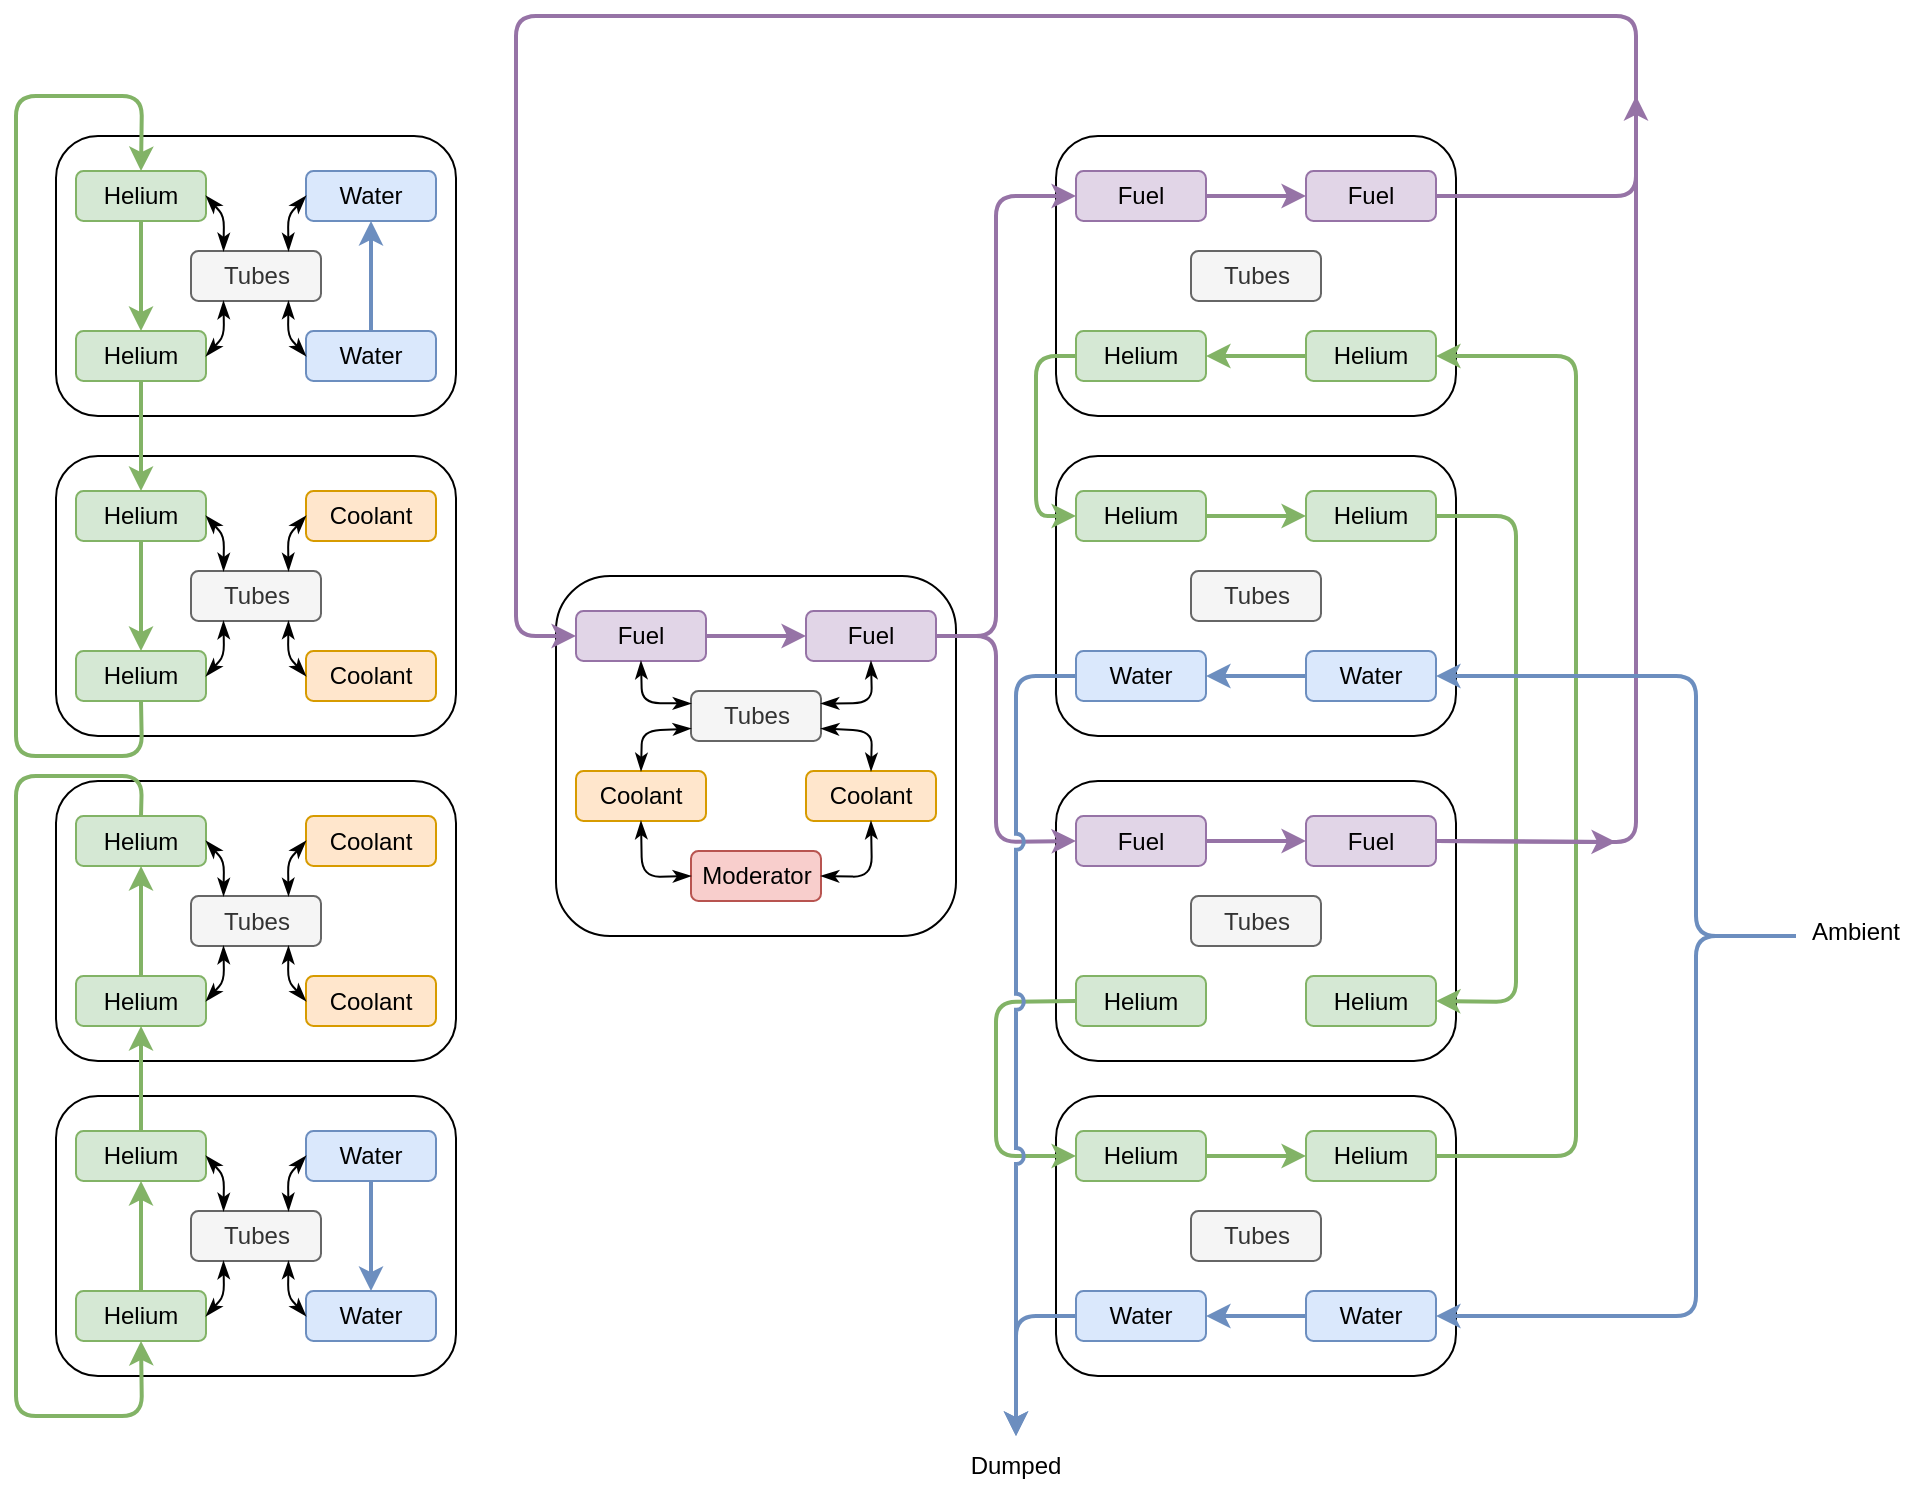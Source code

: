 <mxfile version="22.1.18" type="github">
  <diagram name="Page-1" id="iysN_2LWHAl4f9Z4SGd8">
    <mxGraphModel dx="1382" dy="778" grid="1" gridSize="10" guides="1" tooltips="1" connect="1" arrows="1" fold="1" page="1" pageScale="1" pageWidth="1600" pageHeight="900" math="1" shadow="0">
      <root>
        <mxCell id="0" />
        <mxCell id="1" parent="0" />
        <mxCell id="shUx7FzOw33gI_u7dY2l-1" value="" style="rounded=1;whiteSpace=wrap;html=1;fontSize=16;" parent="1" vertex="1">
          <mxGeometry x="700" y="360" width="200" height="180" as="geometry" />
        </mxCell>
        <mxCell id="TJBPnK9k0TUtc4zv2ndw-11" value="Moderator" style="rounded=1;whiteSpace=wrap;html=1;fillColor=#f8cecc;strokeColor=#b85450;" parent="1" vertex="1">
          <mxGeometry x="767.5" y="497.5" width="65" height="25" as="geometry" />
        </mxCell>
        <mxCell id="TJBPnK9k0TUtc4zv2ndw-12" value="Coolant" style="rounded=1;whiteSpace=wrap;html=1;fillColor=#ffe6cc;strokeColor=#d79b00;" parent="1" vertex="1">
          <mxGeometry x="710" y="457.5" width="65" height="25" as="geometry" />
        </mxCell>
        <mxCell id="TJBPnK9k0TUtc4zv2ndw-13" value="Coolant" style="rounded=1;whiteSpace=wrap;html=1;fillColor=#ffe6cc;strokeColor=#d79b00;" parent="1" vertex="1">
          <mxGeometry x="825" y="457.5" width="65" height="25" as="geometry" />
        </mxCell>
        <mxCell id="TJBPnK9k0TUtc4zv2ndw-14" value="Tubes" style="rounded=1;whiteSpace=wrap;html=1;fillColor=#f5f5f5;strokeColor=#666666;fontColor=#333333;" parent="1" vertex="1">
          <mxGeometry x="767.5" y="417.5" width="65" height="25" as="geometry" />
        </mxCell>
        <mxCell id="TJBPnK9k0TUtc4zv2ndw-15" value="Fuel" style="rounded=1;whiteSpace=wrap;html=1;fillColor=#e1d5e7;strokeColor=#9673a6;" parent="1" vertex="1">
          <mxGeometry x="710" y="377.5" width="65" height="25" as="geometry" />
        </mxCell>
        <mxCell id="TJBPnK9k0TUtc4zv2ndw-16" value="Fuel" style="rounded=1;whiteSpace=wrap;html=1;fillColor=#e1d5e7;strokeColor=#9673a6;" parent="1" vertex="1">
          <mxGeometry x="825" y="377.5" width="65" height="25" as="geometry" />
        </mxCell>
        <mxCell id="TJBPnK9k0TUtc4zv2ndw-20" value="" style="endArrow=classicThin;startArrow=classicThin;html=1;rounded=1;exitX=0.5;exitY=0;exitDx=0;exitDy=0;entryX=0;entryY=0.75;entryDx=0;entryDy=0;startFill=1;endFill=1;curved=0;" parent="1" source="TJBPnK9k0TUtc4zv2ndw-12" target="TJBPnK9k0TUtc4zv2ndw-14" edge="1">
          <mxGeometry width="50" height="50" relative="1" as="geometry">
            <mxPoint x="820" y="547.5" as="sourcePoint" />
            <mxPoint x="870" y="497.5" as="targetPoint" />
            <Array as="points">
              <mxPoint x="743" y="437.5" />
            </Array>
          </mxGeometry>
        </mxCell>
        <mxCell id="TJBPnK9k0TUtc4zv2ndw-21" value="" style="endArrow=classicThin;startArrow=classicThin;html=1;rounded=1;entryX=0.5;entryY=0;entryDx=0;entryDy=0;exitX=1;exitY=0.75;exitDx=0;exitDy=0;startFill=1;endFill=1;curved=0;" parent="1" source="TJBPnK9k0TUtc4zv2ndw-14" target="TJBPnK9k0TUtc4zv2ndw-13" edge="1">
          <mxGeometry width="50" height="50" relative="1" as="geometry">
            <mxPoint x="820" y="547.5" as="sourcePoint" />
            <mxPoint x="870" y="497.5" as="targetPoint" />
            <Array as="points">
              <mxPoint x="858" y="437.5" />
            </Array>
          </mxGeometry>
        </mxCell>
        <mxCell id="TJBPnK9k0TUtc4zv2ndw-22" value="" style="endArrow=classicThin;startArrow=classicThin;html=1;rounded=1;exitX=0.5;exitY=1;exitDx=0;exitDy=0;entryX=0;entryY=0.25;entryDx=0;entryDy=0;curved=0;startFill=1;endFill=1;" parent="1" source="TJBPnK9k0TUtc4zv2ndw-15" target="TJBPnK9k0TUtc4zv2ndw-14" edge="1">
          <mxGeometry width="50" height="50" relative="1" as="geometry">
            <mxPoint x="820" y="547.5" as="sourcePoint" />
            <mxPoint x="870" y="497.5" as="targetPoint" />
            <Array as="points">
              <mxPoint x="743" y="423.5" />
            </Array>
          </mxGeometry>
        </mxCell>
        <mxCell id="TJBPnK9k0TUtc4zv2ndw-23" value="" style="endArrow=classicThin;startArrow=classicThin;html=1;rounded=1;entryX=0.5;entryY=1;entryDx=0;entryDy=0;exitX=1;exitY=0.25;exitDx=0;exitDy=0;curved=0;startFill=1;endFill=1;" parent="1" source="TJBPnK9k0TUtc4zv2ndw-14" target="TJBPnK9k0TUtc4zv2ndw-16" edge="1">
          <mxGeometry width="50" height="50" relative="1" as="geometry">
            <mxPoint x="820" y="547.5" as="sourcePoint" />
            <mxPoint x="870" y="497.5" as="targetPoint" />
            <Array as="points">
              <mxPoint x="858" y="423.5" />
            </Array>
          </mxGeometry>
        </mxCell>
        <mxCell id="TJBPnK9k0TUtc4zv2ndw-25" value="" style="endArrow=classic;html=1;rounded=0;exitX=1;exitY=0.5;exitDx=0;exitDy=0;entryX=0;entryY=0.5;entryDx=0;entryDy=0;fillColor=#e1d5e7;strokeColor=#9673a6;strokeWidth=2;" parent="1" source="TJBPnK9k0TUtc4zv2ndw-15" target="TJBPnK9k0TUtc4zv2ndw-16" edge="1">
          <mxGeometry width="50" height="50" relative="1" as="geometry">
            <mxPoint x="820" y="547.5" as="sourcePoint" />
            <mxPoint x="870" y="497.5" as="targetPoint" />
          </mxGeometry>
        </mxCell>
        <mxCell id="TJBPnK9k0TUtc4zv2ndw-27" value="" style="endArrow=classicThin;startArrow=classicThin;html=1;rounded=1;entryX=0.5;entryY=1;entryDx=0;entryDy=0;exitX=0;exitY=0.5;exitDx=0;exitDy=0;curved=0;startFill=1;endFill=1;" parent="1" source="TJBPnK9k0TUtc4zv2ndw-11" target="TJBPnK9k0TUtc4zv2ndw-12" edge="1">
          <mxGeometry width="50" height="50" relative="1" as="geometry">
            <mxPoint x="820" y="547.5" as="sourcePoint" />
            <mxPoint x="870" y="497.5" as="targetPoint" />
            <Array as="points">
              <mxPoint x="743" y="510.5" />
            </Array>
          </mxGeometry>
        </mxCell>
        <mxCell id="TJBPnK9k0TUtc4zv2ndw-28" value="" style="endArrow=classicThin;startArrow=classicThin;html=1;rounded=1;exitX=1;exitY=0.5;exitDx=0;exitDy=0;entryX=0.5;entryY=1;entryDx=0;entryDy=0;startFill=1;endFill=1;curved=0;" parent="1" source="TJBPnK9k0TUtc4zv2ndw-11" target="TJBPnK9k0TUtc4zv2ndw-13" edge="1">
          <mxGeometry width="50" height="50" relative="1" as="geometry">
            <mxPoint x="820" y="547.5" as="sourcePoint" />
            <mxPoint x="870" y="497.5" as="targetPoint" />
            <Array as="points">
              <mxPoint x="858" y="510.5" />
            </Array>
          </mxGeometry>
        </mxCell>
        <mxCell id="TJBPnK9k0TUtc4zv2ndw-93" value="" style="rounded=1;whiteSpace=wrap;html=1;fontSize=16;direction=west;" parent="1" vertex="1">
          <mxGeometry x="950" y="140" width="200" height="140" as="geometry" />
        </mxCell>
        <mxCell id="TJBPnK9k0TUtc4zv2ndw-94" value="Fuel" style="rounded=1;whiteSpace=wrap;html=1;fillColor=#e1d5e7;strokeColor=#9673a6;direction=east;" parent="1" vertex="1">
          <mxGeometry x="1075" y="157.5" width="65" height="25" as="geometry" />
        </mxCell>
        <mxCell id="TJBPnK9k0TUtc4zv2ndw-95" value="Helium" style="rounded=1;whiteSpace=wrap;html=1;fillColor=#d5e8d4;strokeColor=#82b366;direction=east;" parent="1" vertex="1">
          <mxGeometry x="1075" y="237.5" width="65" height="25" as="geometry" />
        </mxCell>
        <mxCell id="TJBPnK9k0TUtc4zv2ndw-96" value="Tubes" style="rounded=1;whiteSpace=wrap;html=1;fillColor=#f5f5f5;strokeColor=#666666;fontColor=#333333;direction=east;" parent="1" vertex="1">
          <mxGeometry x="1017.5" y="197.5" width="65" height="25" as="geometry" />
        </mxCell>
        <mxCell id="TJBPnK9k0TUtc4zv2ndw-97" value="Fuel" style="rounded=1;whiteSpace=wrap;html=1;fillColor=#e1d5e7;strokeColor=#9673a6;direction=east;" parent="1" vertex="1">
          <mxGeometry x="960" y="157.5" width="65" height="25" as="geometry" />
        </mxCell>
        <mxCell id="TJBPnK9k0TUtc4zv2ndw-98" value="Helium" style="rounded=1;whiteSpace=wrap;html=1;fillColor=#d5e8d4;strokeColor=#82b366;direction=east;" parent="1" vertex="1">
          <mxGeometry x="960" y="237.5" width="65" height="25" as="geometry" />
        </mxCell>
        <mxCell id="TJBPnK9k0TUtc4zv2ndw-116" value="" style="rounded=1;whiteSpace=wrap;html=1;fontSize=16;direction=west;" parent="1" vertex="1">
          <mxGeometry x="950" y="300" width="200" height="140" as="geometry" />
        </mxCell>
        <mxCell id="TJBPnK9k0TUtc4zv2ndw-117" value="Helium" style="rounded=1;whiteSpace=wrap;html=1;fillColor=#d5e8d4;strokeColor=#82b366;direction=east;" parent="1" vertex="1">
          <mxGeometry x="1075" y="317.5" width="65" height="25" as="geometry" />
        </mxCell>
        <mxCell id="TJBPnK9k0TUtc4zv2ndw-118" value="Water" style="rounded=1;whiteSpace=wrap;html=1;fillColor=#dae8fc;strokeColor=#6c8ebf;direction=east;" parent="1" vertex="1">
          <mxGeometry x="1075" y="397.5" width="65" height="25" as="geometry" />
        </mxCell>
        <mxCell id="TJBPnK9k0TUtc4zv2ndw-119" value="Tubes" style="rounded=1;whiteSpace=wrap;html=1;fillColor=#f5f5f5;strokeColor=#666666;fontColor=#333333;direction=east;" parent="1" vertex="1">
          <mxGeometry x="1017.5" y="357.5" width="65" height="25" as="geometry" />
        </mxCell>
        <mxCell id="TJBPnK9k0TUtc4zv2ndw-120" value="Helium" style="rounded=1;whiteSpace=wrap;html=1;fillColor=#d5e8d4;strokeColor=#82b366;direction=east;" parent="1" vertex="1">
          <mxGeometry x="960" y="317.5" width="65" height="25" as="geometry" />
        </mxCell>
        <mxCell id="TJBPnK9k0TUtc4zv2ndw-121" value="Water" style="rounded=1;whiteSpace=wrap;html=1;fillColor=#dae8fc;strokeColor=#6c8ebf;direction=east;" parent="1" vertex="1">
          <mxGeometry x="960" y="397.5" width="65" height="25" as="geometry" />
        </mxCell>
        <mxCell id="TJBPnK9k0TUtc4zv2ndw-128" value="" style="rounded=1;whiteSpace=wrap;html=1;fontSize=16;direction=west;" parent="1" vertex="1">
          <mxGeometry x="950" y="462.5" width="200" height="140" as="geometry" />
        </mxCell>
        <mxCell id="TJBPnK9k0TUtc4zv2ndw-129" value="Fuel" style="rounded=1;whiteSpace=wrap;html=1;fillColor=#e1d5e7;strokeColor=#9673a6;direction=east;" parent="1" vertex="1">
          <mxGeometry x="1075" y="480" width="65" height="25" as="geometry" />
        </mxCell>
        <mxCell id="TJBPnK9k0TUtc4zv2ndw-130" value="Helium" style="rounded=1;whiteSpace=wrap;html=1;fillColor=#d5e8d4;strokeColor=#82b366;direction=east;" parent="1" vertex="1">
          <mxGeometry x="1075" y="560" width="65" height="25" as="geometry" />
        </mxCell>
        <mxCell id="TJBPnK9k0TUtc4zv2ndw-131" value="Tubes" style="rounded=1;whiteSpace=wrap;html=1;fillColor=#f5f5f5;strokeColor=#666666;fontColor=#333333;direction=east;" parent="1" vertex="1">
          <mxGeometry x="1017.5" y="520" width="65" height="25" as="geometry" />
        </mxCell>
        <mxCell id="TJBPnK9k0TUtc4zv2ndw-132" value="Fuel" style="rounded=1;whiteSpace=wrap;html=1;fillColor=#e1d5e7;strokeColor=#9673a6;direction=east;" parent="1" vertex="1">
          <mxGeometry x="960" y="480" width="65" height="25" as="geometry" />
        </mxCell>
        <mxCell id="TJBPnK9k0TUtc4zv2ndw-133" value="Helium" style="rounded=1;whiteSpace=wrap;html=1;fillColor=#d5e8d4;strokeColor=#82b366;direction=east;" parent="1" vertex="1">
          <mxGeometry x="960" y="560" width="65" height="25" as="geometry" />
        </mxCell>
        <mxCell id="TJBPnK9k0TUtc4zv2ndw-140" value="" style="rounded=1;whiteSpace=wrap;html=1;fontSize=16;direction=west;" parent="1" vertex="1">
          <mxGeometry x="950" y="620" width="200" height="140" as="geometry" />
        </mxCell>
        <mxCell id="TJBPnK9k0TUtc4zv2ndw-141" value="Helium" style="rounded=1;whiteSpace=wrap;html=1;fillColor=#d5e8d4;strokeColor=#82b366;direction=east;" parent="1" vertex="1">
          <mxGeometry x="1075" y="637.5" width="65" height="25" as="geometry" />
        </mxCell>
        <mxCell id="TJBPnK9k0TUtc4zv2ndw-142" value="Water" style="rounded=1;whiteSpace=wrap;html=1;fillColor=#dae8fc;strokeColor=#6c8ebf;direction=east;" parent="1" vertex="1">
          <mxGeometry x="1075" y="717.5" width="65" height="25" as="geometry" />
        </mxCell>
        <mxCell id="TJBPnK9k0TUtc4zv2ndw-143" value="Tubes" style="rounded=1;whiteSpace=wrap;html=1;fillColor=#f5f5f5;strokeColor=#666666;fontColor=#333333;direction=east;" parent="1" vertex="1">
          <mxGeometry x="1017.5" y="677.5" width="65" height="25" as="geometry" />
        </mxCell>
        <mxCell id="TJBPnK9k0TUtc4zv2ndw-144" value="Helium" style="rounded=1;whiteSpace=wrap;html=1;fillColor=#d5e8d4;strokeColor=#82b366;direction=east;" parent="1" vertex="1">
          <mxGeometry x="960" y="637.5" width="65" height="25" as="geometry" />
        </mxCell>
        <mxCell id="TJBPnK9k0TUtc4zv2ndw-145" value="Water" style="rounded=1;whiteSpace=wrap;html=1;fillColor=#dae8fc;strokeColor=#6c8ebf;direction=east;" parent="1" vertex="1">
          <mxGeometry x="960" y="717.5" width="65" height="25" as="geometry" />
        </mxCell>
        <mxCell id="TJBPnK9k0TUtc4zv2ndw-160" value="" style="rounded=1;whiteSpace=wrap;html=1;fontSize=16;direction=west;" parent="1" vertex="1">
          <mxGeometry x="450" y="140" width="200" height="140" as="geometry" />
        </mxCell>
        <mxCell id="TJBPnK9k0TUtc4zv2ndw-161" value="Water" style="rounded=1;whiteSpace=wrap;html=1;fillColor=#dae8fc;strokeColor=#6c8ebf;direction=east;" parent="1" vertex="1">
          <mxGeometry x="575" y="157.5" width="65" height="25" as="geometry" />
        </mxCell>
        <mxCell id="TJBPnK9k0TUtc4zv2ndw-162" value="Water" style="rounded=1;whiteSpace=wrap;html=1;fillColor=#dae8fc;strokeColor=#6c8ebf;direction=east;" parent="1" vertex="1">
          <mxGeometry x="575" y="237.5" width="65" height="25" as="geometry" />
        </mxCell>
        <mxCell id="TJBPnK9k0TUtc4zv2ndw-163" value="Tubes" style="rounded=1;whiteSpace=wrap;html=1;fillColor=#f5f5f5;strokeColor=#666666;fontColor=#333333;direction=east;" parent="1" vertex="1">
          <mxGeometry x="517.5" y="197.5" width="65" height="25" as="geometry" />
        </mxCell>
        <mxCell id="TJBPnK9k0TUtc4zv2ndw-164" value="Helium" style="rounded=1;whiteSpace=wrap;html=1;fillColor=#d5e8d4;strokeColor=#82b366;direction=east;" parent="1" vertex="1">
          <mxGeometry x="460" y="157.5" width="65" height="25" as="geometry" />
        </mxCell>
        <mxCell id="TJBPnK9k0TUtc4zv2ndw-165" value="Helium" style="rounded=1;whiteSpace=wrap;html=1;fillColor=#d5e8d4;strokeColor=#82b366;direction=east;" parent="1" vertex="1">
          <mxGeometry x="460" y="237.5" width="65" height="25" as="geometry" />
        </mxCell>
        <mxCell id="TJBPnK9k0TUtc4zv2ndw-166" value="" style="endArrow=classicThin;startArrow=classicThin;html=1;rounded=1;entryX=0.25;entryY=1;entryDx=0;entryDy=0;exitX=1;exitY=0.5;exitDx=0;exitDy=0;startFill=1;endFill=1;curved=0;" parent="1" source="TJBPnK9k0TUtc4zv2ndw-165" target="TJBPnK9k0TUtc4zv2ndw-163" edge="1">
          <mxGeometry width="50" height="50" relative="1" as="geometry">
            <mxPoint x="450" y="430" as="sourcePoint" />
            <mxPoint x="500" y="380" as="targetPoint" />
            <Array as="points">
              <mxPoint x="534" y="240" />
            </Array>
          </mxGeometry>
        </mxCell>
        <mxCell id="TJBPnK9k0TUtc4zv2ndw-167" value="" style="endArrow=classicThin;startArrow=classicThin;html=1;rounded=1;entryX=0.75;entryY=1;entryDx=0;entryDy=0;exitX=0;exitY=0.5;exitDx=0;exitDy=0;curved=0;startFill=1;endFill=1;" parent="1" source="TJBPnK9k0TUtc4zv2ndw-162" target="TJBPnK9k0TUtc4zv2ndw-163" edge="1">
          <mxGeometry width="50" height="50" relative="1" as="geometry">
            <mxPoint x="400" y="380" as="sourcePoint" />
            <mxPoint x="450" y="330" as="targetPoint" />
            <Array as="points">
              <mxPoint x="566" y="240" />
            </Array>
          </mxGeometry>
        </mxCell>
        <mxCell id="TJBPnK9k0TUtc4zv2ndw-168" value="" style="endArrow=classicThin;startArrow=classicThin;html=1;rounded=1;entryX=1;entryY=0.5;entryDx=0;entryDy=0;exitX=0.25;exitY=0;exitDx=0;exitDy=0;curved=0;startFill=1;endFill=1;" parent="1" source="TJBPnK9k0TUtc4zv2ndw-163" target="TJBPnK9k0TUtc4zv2ndw-164" edge="1">
          <mxGeometry width="50" height="50" relative="1" as="geometry">
            <mxPoint x="400" y="380" as="sourcePoint" />
            <mxPoint x="450" y="330" as="targetPoint" />
            <Array as="points">
              <mxPoint x="534" y="180" />
            </Array>
          </mxGeometry>
        </mxCell>
        <mxCell id="TJBPnK9k0TUtc4zv2ndw-169" value="" style="endArrow=classicThin;startArrow=classicThin;html=1;rounded=1;entryX=0;entryY=0.5;entryDx=0;entryDy=0;exitX=0.75;exitY=0;exitDx=0;exitDy=0;curved=0;startFill=1;endFill=1;" parent="1" source="TJBPnK9k0TUtc4zv2ndw-163" target="TJBPnK9k0TUtc4zv2ndw-161" edge="1">
          <mxGeometry width="50" height="50" relative="1" as="geometry">
            <mxPoint x="400" y="380" as="sourcePoint" />
            <mxPoint x="450" y="330" as="targetPoint" />
            <Array as="points">
              <mxPoint x="566" y="180" />
            </Array>
          </mxGeometry>
        </mxCell>
        <mxCell id="TJBPnK9k0TUtc4zv2ndw-172" value="" style="rounded=1;whiteSpace=wrap;html=1;fontSize=16;direction=west;" parent="1" vertex="1">
          <mxGeometry x="450" y="300" width="200" height="140" as="geometry" />
        </mxCell>
        <mxCell id="TJBPnK9k0TUtc4zv2ndw-173" value="Coolant" style="rounded=1;whiteSpace=wrap;html=1;fillColor=#ffe6cc;strokeColor=#d79b00;direction=east;" parent="1" vertex="1">
          <mxGeometry x="575" y="317.5" width="65" height="25" as="geometry" />
        </mxCell>
        <mxCell id="TJBPnK9k0TUtc4zv2ndw-174" value="Coolant" style="rounded=1;whiteSpace=wrap;html=1;fillColor=#ffe6cc;strokeColor=#d79b00;direction=east;" parent="1" vertex="1">
          <mxGeometry x="575" y="397.5" width="65" height="25" as="geometry" />
        </mxCell>
        <mxCell id="TJBPnK9k0TUtc4zv2ndw-175" value="Tubes" style="rounded=1;whiteSpace=wrap;html=1;fillColor=#f5f5f5;strokeColor=#666666;fontColor=#333333;direction=east;" parent="1" vertex="1">
          <mxGeometry x="517.5" y="357.5" width="65" height="25" as="geometry" />
        </mxCell>
        <mxCell id="TJBPnK9k0TUtc4zv2ndw-176" value="Helium" style="rounded=1;whiteSpace=wrap;html=1;fillColor=#d5e8d4;strokeColor=#82b366;direction=east;" parent="1" vertex="1">
          <mxGeometry x="460" y="317.5" width="65" height="25" as="geometry" />
        </mxCell>
        <mxCell id="TJBPnK9k0TUtc4zv2ndw-177" value="Helium" style="rounded=1;whiteSpace=wrap;html=1;fillColor=#d5e8d4;strokeColor=#82b366;direction=east;" parent="1" vertex="1">
          <mxGeometry x="460" y="397.5" width="65" height="25" as="geometry" />
        </mxCell>
        <mxCell id="TJBPnK9k0TUtc4zv2ndw-178" value="" style="endArrow=classicThin;startArrow=classicThin;html=1;rounded=1;entryX=0.25;entryY=1;entryDx=0;entryDy=0;exitX=1;exitY=0.5;exitDx=0;exitDy=0;startFill=1;endFill=1;curved=0;" parent="1" source="TJBPnK9k0TUtc4zv2ndw-177" target="TJBPnK9k0TUtc4zv2ndw-175" edge="1">
          <mxGeometry width="50" height="50" relative="1" as="geometry">
            <mxPoint x="450" y="590" as="sourcePoint" />
            <mxPoint x="500" y="540" as="targetPoint" />
            <Array as="points">
              <mxPoint x="534" y="400" />
            </Array>
          </mxGeometry>
        </mxCell>
        <mxCell id="TJBPnK9k0TUtc4zv2ndw-179" value="" style="endArrow=classicThin;startArrow=classicThin;html=1;rounded=1;entryX=0.75;entryY=1;entryDx=0;entryDy=0;exitX=0;exitY=0.5;exitDx=0;exitDy=0;curved=0;startFill=1;endFill=1;" parent="1" source="TJBPnK9k0TUtc4zv2ndw-174" target="TJBPnK9k0TUtc4zv2ndw-175" edge="1">
          <mxGeometry width="50" height="50" relative="1" as="geometry">
            <mxPoint x="400" y="540" as="sourcePoint" />
            <mxPoint x="450" y="490" as="targetPoint" />
            <Array as="points">
              <mxPoint x="566" y="400" />
            </Array>
          </mxGeometry>
        </mxCell>
        <mxCell id="TJBPnK9k0TUtc4zv2ndw-180" value="" style="endArrow=classicThin;startArrow=classicThin;html=1;rounded=1;entryX=1;entryY=0.5;entryDx=0;entryDy=0;exitX=0.25;exitY=0;exitDx=0;exitDy=0;curved=0;startFill=1;endFill=1;" parent="1" source="TJBPnK9k0TUtc4zv2ndw-175" target="TJBPnK9k0TUtc4zv2ndw-176" edge="1">
          <mxGeometry width="50" height="50" relative="1" as="geometry">
            <mxPoint x="400" y="540" as="sourcePoint" />
            <mxPoint x="450" y="490" as="targetPoint" />
            <Array as="points">
              <mxPoint x="534" y="340" />
            </Array>
          </mxGeometry>
        </mxCell>
        <mxCell id="TJBPnK9k0TUtc4zv2ndw-181" value="" style="endArrow=classicThin;startArrow=classicThin;html=1;rounded=1;entryX=0;entryY=0.5;entryDx=0;entryDy=0;exitX=0.75;exitY=0;exitDx=0;exitDy=0;curved=0;startFill=1;endFill=1;" parent="1" source="TJBPnK9k0TUtc4zv2ndw-175" target="TJBPnK9k0TUtc4zv2ndw-173" edge="1">
          <mxGeometry width="50" height="50" relative="1" as="geometry">
            <mxPoint x="400" y="540" as="sourcePoint" />
            <mxPoint x="450" y="490" as="targetPoint" />
            <Array as="points">
              <mxPoint x="566" y="340" />
            </Array>
          </mxGeometry>
        </mxCell>
        <mxCell id="TJBPnK9k0TUtc4zv2ndw-208" value="" style="rounded=1;whiteSpace=wrap;html=1;fontSize=16;direction=west;" parent="1" vertex="1">
          <mxGeometry x="450" y="462.5" width="200" height="140" as="geometry" />
        </mxCell>
        <mxCell id="TJBPnK9k0TUtc4zv2ndw-209" value="Coolant" style="rounded=1;whiteSpace=wrap;html=1;fillColor=#ffe6cc;strokeColor=#d79b00;direction=east;" parent="1" vertex="1">
          <mxGeometry x="575" y="480" width="65" height="25" as="geometry" />
        </mxCell>
        <mxCell id="TJBPnK9k0TUtc4zv2ndw-210" value="Coolant" style="rounded=1;whiteSpace=wrap;html=1;fillColor=#ffe6cc;strokeColor=#d79b00;direction=east;" parent="1" vertex="1">
          <mxGeometry x="575" y="560" width="65" height="25" as="geometry" />
        </mxCell>
        <mxCell id="TJBPnK9k0TUtc4zv2ndw-211" value="Tubes" style="rounded=1;whiteSpace=wrap;html=1;fillColor=#f5f5f5;strokeColor=#666666;fontColor=#333333;direction=east;" parent="1" vertex="1">
          <mxGeometry x="517.5" y="520" width="65" height="25" as="geometry" />
        </mxCell>
        <mxCell id="TJBPnK9k0TUtc4zv2ndw-212" value="Helium" style="rounded=1;whiteSpace=wrap;html=1;fillColor=#d5e8d4;strokeColor=#82b366;direction=east;" parent="1" vertex="1">
          <mxGeometry x="460" y="480" width="65" height="25" as="geometry" />
        </mxCell>
        <mxCell id="TJBPnK9k0TUtc4zv2ndw-213" value="Helium" style="rounded=1;whiteSpace=wrap;html=1;fillColor=#d5e8d4;strokeColor=#82b366;direction=east;" parent="1" vertex="1">
          <mxGeometry x="460" y="560" width="65" height="25" as="geometry" />
        </mxCell>
        <mxCell id="TJBPnK9k0TUtc4zv2ndw-214" value="" style="endArrow=classicThin;startArrow=classicThin;html=1;rounded=1;entryX=0.25;entryY=1;entryDx=0;entryDy=0;exitX=1;exitY=0.5;exitDx=0;exitDy=0;startFill=1;endFill=1;curved=0;" parent="1" source="TJBPnK9k0TUtc4zv2ndw-213" target="TJBPnK9k0TUtc4zv2ndw-211" edge="1">
          <mxGeometry width="50" height="50" relative="1" as="geometry">
            <mxPoint x="450" y="752.5" as="sourcePoint" />
            <mxPoint x="500" y="702.5" as="targetPoint" />
            <Array as="points">
              <mxPoint x="534" y="562.5" />
            </Array>
          </mxGeometry>
        </mxCell>
        <mxCell id="TJBPnK9k0TUtc4zv2ndw-215" value="" style="endArrow=classicThin;startArrow=classicThin;html=1;rounded=1;entryX=0.75;entryY=1;entryDx=0;entryDy=0;exitX=0;exitY=0.5;exitDx=0;exitDy=0;curved=0;startFill=1;endFill=1;" parent="1" source="TJBPnK9k0TUtc4zv2ndw-210" target="TJBPnK9k0TUtc4zv2ndw-211" edge="1">
          <mxGeometry width="50" height="50" relative="1" as="geometry">
            <mxPoint x="400" y="702.5" as="sourcePoint" />
            <mxPoint x="450" y="652.5" as="targetPoint" />
            <Array as="points">
              <mxPoint x="566" y="562.5" />
            </Array>
          </mxGeometry>
        </mxCell>
        <mxCell id="TJBPnK9k0TUtc4zv2ndw-216" value="" style="endArrow=classicThin;startArrow=classicThin;html=1;rounded=1;entryX=1;entryY=0.5;entryDx=0;entryDy=0;exitX=0.25;exitY=0;exitDx=0;exitDy=0;curved=0;startFill=1;endFill=1;" parent="1" source="TJBPnK9k0TUtc4zv2ndw-211" target="TJBPnK9k0TUtc4zv2ndw-212" edge="1">
          <mxGeometry width="50" height="50" relative="1" as="geometry">
            <mxPoint x="400" y="702.5" as="sourcePoint" />
            <mxPoint x="450" y="652.5" as="targetPoint" />
            <Array as="points">
              <mxPoint x="534" y="502.5" />
            </Array>
          </mxGeometry>
        </mxCell>
        <mxCell id="TJBPnK9k0TUtc4zv2ndw-217" value="" style="endArrow=classicThin;startArrow=classicThin;html=1;rounded=1;entryX=0;entryY=0.5;entryDx=0;entryDy=0;exitX=0.75;exitY=0;exitDx=0;exitDy=0;curved=0;startFill=1;endFill=1;" parent="1" source="TJBPnK9k0TUtc4zv2ndw-211" target="TJBPnK9k0TUtc4zv2ndw-209" edge="1">
          <mxGeometry width="50" height="50" relative="1" as="geometry">
            <mxPoint x="400" y="702.5" as="sourcePoint" />
            <mxPoint x="450" y="652.5" as="targetPoint" />
            <Array as="points">
              <mxPoint x="566" y="502.5" />
            </Array>
          </mxGeometry>
        </mxCell>
        <mxCell id="TJBPnK9k0TUtc4zv2ndw-218" value="" style="rounded=1;whiteSpace=wrap;html=1;fontSize=16;direction=west;" parent="1" vertex="1">
          <mxGeometry x="450" y="620" width="200" height="140" as="geometry" />
        </mxCell>
        <mxCell id="TJBPnK9k0TUtc4zv2ndw-219" value="Water" style="rounded=1;whiteSpace=wrap;html=1;fillColor=#dae8fc;strokeColor=#6c8ebf;direction=east;" parent="1" vertex="1">
          <mxGeometry x="575" y="637.5" width="65" height="25" as="geometry" />
        </mxCell>
        <mxCell id="TJBPnK9k0TUtc4zv2ndw-220" value="Water" style="rounded=1;whiteSpace=wrap;html=1;fillColor=#dae8fc;strokeColor=#6c8ebf;direction=east;" parent="1" vertex="1">
          <mxGeometry x="575" y="717.5" width="65" height="25" as="geometry" />
        </mxCell>
        <mxCell id="TJBPnK9k0TUtc4zv2ndw-221" value="Tubes" style="rounded=1;whiteSpace=wrap;html=1;fillColor=#f5f5f5;strokeColor=#666666;fontColor=#333333;direction=east;" parent="1" vertex="1">
          <mxGeometry x="517.5" y="677.5" width="65" height="25" as="geometry" />
        </mxCell>
        <mxCell id="TJBPnK9k0TUtc4zv2ndw-222" value="Helium" style="rounded=1;whiteSpace=wrap;html=1;fillColor=#d5e8d4;strokeColor=#82b366;direction=east;" parent="1" vertex="1">
          <mxGeometry x="460" y="637.5" width="65" height="25" as="geometry" />
        </mxCell>
        <mxCell id="TJBPnK9k0TUtc4zv2ndw-223" value="Helium" style="rounded=1;whiteSpace=wrap;html=1;fillColor=#d5e8d4;strokeColor=#82b366;direction=east;" parent="1" vertex="1">
          <mxGeometry x="460" y="717.5" width="65" height="25" as="geometry" />
        </mxCell>
        <mxCell id="TJBPnK9k0TUtc4zv2ndw-224" value="" style="endArrow=classicThin;startArrow=classicThin;html=1;rounded=1;entryX=0.25;entryY=1;entryDx=0;entryDy=0;exitX=1;exitY=0.5;exitDx=0;exitDy=0;startFill=1;endFill=1;curved=0;" parent="1" source="TJBPnK9k0TUtc4zv2ndw-223" target="TJBPnK9k0TUtc4zv2ndw-221" edge="1">
          <mxGeometry width="50" height="50" relative="1" as="geometry">
            <mxPoint x="450" y="910" as="sourcePoint" />
            <mxPoint x="500" y="860" as="targetPoint" />
            <Array as="points">
              <mxPoint x="534" y="720" />
            </Array>
          </mxGeometry>
        </mxCell>
        <mxCell id="TJBPnK9k0TUtc4zv2ndw-225" value="" style="endArrow=classicThin;startArrow=classicThin;html=1;rounded=1;entryX=0.75;entryY=1;entryDx=0;entryDy=0;exitX=0;exitY=0.5;exitDx=0;exitDy=0;curved=0;startFill=1;endFill=1;" parent="1" source="TJBPnK9k0TUtc4zv2ndw-220" target="TJBPnK9k0TUtc4zv2ndw-221" edge="1">
          <mxGeometry width="50" height="50" relative="1" as="geometry">
            <mxPoint x="400" y="860" as="sourcePoint" />
            <mxPoint x="450" y="810" as="targetPoint" />
            <Array as="points">
              <mxPoint x="566" y="720" />
            </Array>
          </mxGeometry>
        </mxCell>
        <mxCell id="TJBPnK9k0TUtc4zv2ndw-226" value="" style="endArrow=classicThin;startArrow=classicThin;html=1;rounded=1;entryX=1;entryY=0.5;entryDx=0;entryDy=0;exitX=0.25;exitY=0;exitDx=0;exitDy=0;curved=0;startFill=1;endFill=1;" parent="1" source="TJBPnK9k0TUtc4zv2ndw-221" target="TJBPnK9k0TUtc4zv2ndw-222" edge="1">
          <mxGeometry width="50" height="50" relative="1" as="geometry">
            <mxPoint x="400" y="860" as="sourcePoint" />
            <mxPoint x="450" y="810" as="targetPoint" />
            <Array as="points">
              <mxPoint x="534" y="660" />
            </Array>
          </mxGeometry>
        </mxCell>
        <mxCell id="TJBPnK9k0TUtc4zv2ndw-227" value="" style="endArrow=classicThin;startArrow=classicThin;html=1;rounded=1;entryX=0;entryY=0.5;entryDx=0;entryDy=0;exitX=0.75;exitY=0;exitDx=0;exitDy=0;curved=0;startFill=1;endFill=1;" parent="1" source="TJBPnK9k0TUtc4zv2ndw-221" target="TJBPnK9k0TUtc4zv2ndw-219" edge="1">
          <mxGeometry width="50" height="50" relative="1" as="geometry">
            <mxPoint x="400" y="860" as="sourcePoint" />
            <mxPoint x="450" y="810" as="targetPoint" />
            <Array as="points">
              <mxPoint x="566" y="660" />
            </Array>
          </mxGeometry>
        </mxCell>
        <mxCell id="TJBPnK9k0TUtc4zv2ndw-234" value="" style="endArrow=classic;html=1;rounded=0;exitX=0.5;exitY=1;exitDx=0;exitDy=0;entryX=0.5;entryY=0;entryDx=0;entryDy=0;fillColor=#d5e8d4;strokeColor=#82b366;strokeWidth=2;" parent="1" source="TJBPnK9k0TUtc4zv2ndw-164" target="TJBPnK9k0TUtc4zv2ndw-165" edge="1">
          <mxGeometry width="50" height="50" relative="1" as="geometry">
            <mxPoint x="860" y="540" as="sourcePoint" />
            <mxPoint x="910" y="490" as="targetPoint" />
          </mxGeometry>
        </mxCell>
        <mxCell id="TJBPnK9k0TUtc4zv2ndw-235" value="" style="endArrow=classic;html=1;rounded=0;exitX=0.5;exitY=1;exitDx=0;exitDy=0;entryX=0.5;entryY=0;entryDx=0;entryDy=0;fillColor=#d5e8d4;strokeColor=#82b366;strokeWidth=2;" parent="1" source="TJBPnK9k0TUtc4zv2ndw-165" target="TJBPnK9k0TUtc4zv2ndw-176" edge="1">
          <mxGeometry width="50" height="50" relative="1" as="geometry">
            <mxPoint x="860" y="540" as="sourcePoint" />
            <mxPoint x="910" y="490" as="targetPoint" />
          </mxGeometry>
        </mxCell>
        <mxCell id="TJBPnK9k0TUtc4zv2ndw-236" value="" style="endArrow=classic;html=1;rounded=0;exitX=0.5;exitY=1;exitDx=0;exitDy=0;entryX=0.5;entryY=0;entryDx=0;entryDy=0;fillColor=#d5e8d4;strokeColor=#82b366;strokeWidth=2;" parent="1" source="TJBPnK9k0TUtc4zv2ndw-176" target="TJBPnK9k0TUtc4zv2ndw-177" edge="1">
          <mxGeometry width="50" height="50" relative="1" as="geometry">
            <mxPoint x="860" y="540" as="sourcePoint" />
            <mxPoint x="910" y="490" as="targetPoint" />
          </mxGeometry>
        </mxCell>
        <mxCell id="TJBPnK9k0TUtc4zv2ndw-237" value="" style="endArrow=classic;html=1;rounded=1;exitX=0.5;exitY=1;exitDx=0;exitDy=0;entryX=0.5;entryY=0;entryDx=0;entryDy=0;curved=0;fillColor=#d5e8d4;strokeColor=#82b366;strokeWidth=2;" parent="1" source="TJBPnK9k0TUtc4zv2ndw-177" target="TJBPnK9k0TUtc4zv2ndw-164" edge="1">
          <mxGeometry width="50" height="50" relative="1" as="geometry">
            <mxPoint x="860" y="540" as="sourcePoint" />
            <mxPoint x="380" y="330" as="targetPoint" />
            <Array as="points">
              <mxPoint x="493" y="450" />
              <mxPoint x="430" y="450" />
              <mxPoint x="430" y="120" />
              <mxPoint x="493" y="120" />
            </Array>
          </mxGeometry>
        </mxCell>
        <mxCell id="TJBPnK9k0TUtc4zv2ndw-238" value="" style="endArrow=classic;html=1;rounded=1;exitX=0.5;exitY=0;exitDx=0;exitDy=0;entryX=0.5;entryY=1;entryDx=0;entryDy=0;fillColor=#d5e8d4;strokeColor=#82b366;curved=0;strokeWidth=2;fontStyle=1" parent="1" source="TJBPnK9k0TUtc4zv2ndw-212" target="TJBPnK9k0TUtc4zv2ndw-223" edge="1">
          <mxGeometry width="50" height="50" relative="1" as="geometry">
            <mxPoint x="860" y="540" as="sourcePoint" />
            <mxPoint x="360" y="530" as="targetPoint" />
            <Array as="points">
              <mxPoint x="493" y="460" />
              <mxPoint x="430" y="460" />
              <mxPoint x="430" y="780" />
              <mxPoint x="493" y="780" />
            </Array>
          </mxGeometry>
        </mxCell>
        <mxCell id="TJBPnK9k0TUtc4zv2ndw-239" value="" style="endArrow=classic;html=1;rounded=0;exitX=0.5;exitY=0;exitDx=0;exitDy=0;entryX=0.5;entryY=1;entryDx=0;entryDy=0;fillColor=#d5e8d4;strokeColor=#82b366;strokeWidth=2;" parent="1" source="TJBPnK9k0TUtc4zv2ndw-223" target="TJBPnK9k0TUtc4zv2ndw-222" edge="1">
          <mxGeometry width="50" height="50" relative="1" as="geometry">
            <mxPoint x="860" y="540" as="sourcePoint" />
            <mxPoint x="910" y="490" as="targetPoint" />
          </mxGeometry>
        </mxCell>
        <mxCell id="TJBPnK9k0TUtc4zv2ndw-240" value="" style="endArrow=classic;html=1;rounded=0;exitX=0.5;exitY=0;exitDx=0;exitDy=0;entryX=0.5;entryY=1;entryDx=0;entryDy=0;fillColor=#d5e8d4;strokeColor=#82b366;strokeWidth=2;" parent="1" source="TJBPnK9k0TUtc4zv2ndw-222" target="TJBPnK9k0TUtc4zv2ndw-213" edge="1">
          <mxGeometry width="50" height="50" relative="1" as="geometry">
            <mxPoint x="860" y="540" as="sourcePoint" />
            <mxPoint x="910" y="490" as="targetPoint" />
          </mxGeometry>
        </mxCell>
        <mxCell id="TJBPnK9k0TUtc4zv2ndw-241" value="" style="endArrow=classic;html=1;rounded=0;exitX=0.5;exitY=0;exitDx=0;exitDy=0;entryX=0.5;entryY=1;entryDx=0;entryDy=0;fillColor=#d5e8d4;strokeColor=#82b366;strokeWidth=2;" parent="1" source="TJBPnK9k0TUtc4zv2ndw-213" target="TJBPnK9k0TUtc4zv2ndw-212" edge="1">
          <mxGeometry width="50" height="50" relative="1" as="geometry">
            <mxPoint x="860" y="540" as="sourcePoint" />
            <mxPoint x="910" y="490" as="targetPoint" />
          </mxGeometry>
        </mxCell>
        <mxCell id="TJBPnK9k0TUtc4zv2ndw-243" value="" style="endArrow=classic;html=1;rounded=0;exitX=0.5;exitY=1;exitDx=0;exitDy=0;entryX=0.5;entryY=0;entryDx=0;entryDy=0;fillColor=#dae8fc;strokeColor=#6c8ebf;strokeWidth=2;" parent="1" source="TJBPnK9k0TUtc4zv2ndw-219" target="TJBPnK9k0TUtc4zv2ndw-220" edge="1">
          <mxGeometry width="50" height="50" relative="1" as="geometry">
            <mxPoint x="860" y="540" as="sourcePoint" />
            <mxPoint x="910" y="490" as="targetPoint" />
          </mxGeometry>
        </mxCell>
        <mxCell id="TJBPnK9k0TUtc4zv2ndw-244" value="" style="endArrow=classic;html=1;rounded=0;entryX=0.5;entryY=1;entryDx=0;entryDy=0;exitX=0.5;exitY=0;exitDx=0;exitDy=0;fillColor=#dae8fc;strokeColor=#6c8ebf;strokeWidth=2;" parent="1" source="TJBPnK9k0TUtc4zv2ndw-162" target="TJBPnK9k0TUtc4zv2ndw-161" edge="1">
          <mxGeometry width="50" height="50" relative="1" as="geometry">
            <mxPoint x="860" y="540" as="sourcePoint" />
            <mxPoint x="910" y="490" as="targetPoint" />
          </mxGeometry>
        </mxCell>
        <mxCell id="j9TzEGLDOz4N6yMf3qSw-3" value="" style="endArrow=classic;html=1;rounded=1;exitX=1;exitY=0.5;exitDx=0;exitDy=0;entryX=0;entryY=0.5;entryDx=0;entryDy=0;curved=0;fillColor=#e1d5e7;strokeColor=#9673a6;strokeWidth=2;" edge="1" parent="1" source="TJBPnK9k0TUtc4zv2ndw-16" target="TJBPnK9k0TUtc4zv2ndw-97">
          <mxGeometry width="50" height="50" relative="1" as="geometry">
            <mxPoint x="920" y="500" as="sourcePoint" />
            <mxPoint x="970" y="450" as="targetPoint" />
            <Array as="points">
              <mxPoint x="920" y="390" />
              <mxPoint x="920" y="170" />
            </Array>
          </mxGeometry>
        </mxCell>
        <mxCell id="j9TzEGLDOz4N6yMf3qSw-4" value="" style="endArrow=classic;html=1;rounded=1;exitX=1;exitY=0.5;exitDx=0;exitDy=0;entryX=0;entryY=0.5;entryDx=0;entryDy=0;curved=0;fillColor=#e1d5e7;strokeColor=#9673a6;strokeWidth=2;" edge="1" parent="1" source="TJBPnK9k0TUtc4zv2ndw-16" target="TJBPnK9k0TUtc4zv2ndw-132">
          <mxGeometry width="50" height="50" relative="1" as="geometry">
            <mxPoint x="920" y="410" as="sourcePoint" />
            <mxPoint x="970" y="360" as="targetPoint" />
            <Array as="points">
              <mxPoint x="920" y="390" />
              <mxPoint x="920" y="493" />
            </Array>
          </mxGeometry>
        </mxCell>
        <mxCell id="j9TzEGLDOz4N6yMf3qSw-5" value="" style="endArrow=classic;html=1;rounded=1;exitX=0;exitY=0.5;exitDx=0;exitDy=0;entryX=0;entryY=0.5;entryDx=0;entryDy=0;fillColor=#d5e8d4;strokeColor=#82b366;strokeWidth=2;curved=0;" edge="1" parent="1" source="TJBPnK9k0TUtc4zv2ndw-98" target="TJBPnK9k0TUtc4zv2ndw-120">
          <mxGeometry width="50" height="50" relative="1" as="geometry">
            <mxPoint x="930" y="470" as="sourcePoint" />
            <mxPoint x="980" y="420" as="targetPoint" />
            <Array as="points">
              <mxPoint x="940" y="250" />
              <mxPoint x="940" y="330" />
            </Array>
          </mxGeometry>
        </mxCell>
        <mxCell id="j9TzEGLDOz4N6yMf3qSw-6" value="" style="endArrow=classic;html=1;rounded=0;exitX=1;exitY=0.5;exitDx=0;exitDy=0;entryX=0;entryY=0.5;entryDx=0;entryDy=0;fillColor=#d5e8d4;strokeColor=#82b366;strokeWidth=2;" edge="1" parent="1" source="TJBPnK9k0TUtc4zv2ndw-120" target="TJBPnK9k0TUtc4zv2ndw-117">
          <mxGeometry width="50" height="50" relative="1" as="geometry">
            <mxPoint x="930" y="470" as="sourcePoint" />
            <mxPoint x="980" y="420" as="targetPoint" />
          </mxGeometry>
        </mxCell>
        <mxCell id="j9TzEGLDOz4N6yMf3qSw-7" value="" style="endArrow=classic;html=1;rounded=1;exitX=1;exitY=0.5;exitDx=0;exitDy=0;entryX=1;entryY=0.5;entryDx=0;entryDy=0;fillColor=#d5e8d4;strokeColor=#82b366;strokeWidth=2;curved=0;" edge="1" parent="1" source="TJBPnK9k0TUtc4zv2ndw-117" target="TJBPnK9k0TUtc4zv2ndw-130">
          <mxGeometry width="50" height="50" relative="1" as="geometry">
            <mxPoint x="930" y="470" as="sourcePoint" />
            <mxPoint x="980" y="420" as="targetPoint" />
            <Array as="points">
              <mxPoint x="1180" y="330" />
              <mxPoint x="1180" y="573" />
            </Array>
          </mxGeometry>
        </mxCell>
        <mxCell id="j9TzEGLDOz4N6yMf3qSw-8" value="" style="endArrow=classic;html=1;rounded=1;exitX=0;exitY=0.5;exitDx=0;exitDy=0;entryX=0;entryY=0.5;entryDx=0;entryDy=0;fillColor=#d5e8d4;strokeColor=#82b366;curved=0;strokeWidth=2;" edge="1" parent="1" source="TJBPnK9k0TUtc4zv2ndw-133" target="TJBPnK9k0TUtc4zv2ndw-144">
          <mxGeometry width="50" height="50" relative="1" as="geometry">
            <mxPoint x="930" y="470" as="sourcePoint" />
            <mxPoint x="980" y="420" as="targetPoint" />
            <Array as="points">
              <mxPoint x="920" y="573" />
              <mxPoint x="920" y="650" />
            </Array>
          </mxGeometry>
        </mxCell>
        <mxCell id="j9TzEGLDOz4N6yMf3qSw-9" value="" style="endArrow=classic;html=1;rounded=1;exitX=1;exitY=0.5;exitDx=0;exitDy=0;entryX=1;entryY=0.5;entryDx=0;entryDy=0;strokeWidth=2;curved=0;fillColor=#d5e8d4;strokeColor=#82b366;" edge="1" parent="1" source="TJBPnK9k0TUtc4zv2ndw-141" target="TJBPnK9k0TUtc4zv2ndw-95">
          <mxGeometry width="50" height="50" relative="1" as="geometry">
            <mxPoint x="930" y="470" as="sourcePoint" />
            <mxPoint x="980" y="420" as="targetPoint" />
            <Array as="points">
              <mxPoint x="1210" y="650" />
              <mxPoint x="1210" y="250" />
            </Array>
          </mxGeometry>
        </mxCell>
        <mxCell id="j9TzEGLDOz4N6yMf3qSw-10" value="" style="endArrow=classic;html=1;rounded=1;labelBackgroundColor=default;strokeColor=#82b366;strokeWidth=2;align=center;verticalAlign=middle;fontFamily=Helvetica;fontSize=11;fontColor=default;fillColor=#d5e8d4;shape=connector;curved=0;exitX=1;exitY=0.5;exitDx=0;exitDy=0;entryX=0;entryY=0.5;entryDx=0;entryDy=0;" edge="1" parent="1" source="TJBPnK9k0TUtc4zv2ndw-144" target="TJBPnK9k0TUtc4zv2ndw-141">
          <mxGeometry width="50" height="50" relative="1" as="geometry">
            <mxPoint x="930" y="470" as="sourcePoint" />
            <mxPoint x="980" y="420" as="targetPoint" />
          </mxGeometry>
        </mxCell>
        <mxCell id="j9TzEGLDOz4N6yMf3qSw-11" value="" style="endArrow=classic;html=1;rounded=1;labelBackgroundColor=default;strokeColor=#82b366;strokeWidth=2;align=center;verticalAlign=middle;fontFamily=Helvetica;fontSize=11;fontColor=default;fillColor=#d5e8d4;shape=connector;curved=0;exitX=0;exitY=0.5;exitDx=0;exitDy=0;entryX=1;entryY=0.5;entryDx=0;entryDy=0;" edge="1" parent="1" source="TJBPnK9k0TUtc4zv2ndw-95" target="TJBPnK9k0TUtc4zv2ndw-98">
          <mxGeometry width="50" height="50" relative="1" as="geometry">
            <mxPoint x="930" y="470" as="sourcePoint" />
            <mxPoint x="980" y="420" as="targetPoint" />
          </mxGeometry>
        </mxCell>
        <mxCell id="j9TzEGLDOz4N6yMf3qSw-12" value="" style="endArrow=classic;html=1;rounded=1;labelBackgroundColor=default;strokeColor=#9673a6;strokeWidth=2;align=center;verticalAlign=middle;fontFamily=Helvetica;fontSize=11;fontColor=default;fillColor=#e1d5e7;shape=connector;curved=0;exitX=1;exitY=0.5;exitDx=0;exitDy=0;entryX=0;entryY=0.5;entryDx=0;entryDy=0;" edge="1" parent="1" source="TJBPnK9k0TUtc4zv2ndw-97" target="TJBPnK9k0TUtc4zv2ndw-94">
          <mxGeometry width="50" height="50" relative="1" as="geometry">
            <mxPoint x="930" y="470" as="sourcePoint" />
            <mxPoint x="980" y="420" as="targetPoint" />
          </mxGeometry>
        </mxCell>
        <mxCell id="j9TzEGLDOz4N6yMf3qSw-13" value="" style="endArrow=classic;html=1;rounded=1;labelBackgroundColor=default;strokeColor=#9673a6;strokeWidth=2;align=center;verticalAlign=middle;fontFamily=Helvetica;fontSize=11;fontColor=default;fillColor=#e1d5e7;shape=connector;curved=0;exitX=1;exitY=0.5;exitDx=0;exitDy=0;entryX=0;entryY=0.5;entryDx=0;entryDy=0;" edge="1" parent="1" source="TJBPnK9k0TUtc4zv2ndw-132" target="TJBPnK9k0TUtc4zv2ndw-129">
          <mxGeometry width="50" height="50" relative="1" as="geometry">
            <mxPoint x="930" y="470" as="sourcePoint" />
            <mxPoint x="980" y="420" as="targetPoint" />
          </mxGeometry>
        </mxCell>
        <mxCell id="j9TzEGLDOz4N6yMf3qSw-14" value="" style="endArrow=classic;html=1;rounded=1;labelBackgroundColor=default;strokeColor=#6c8ebf;strokeWidth=2;align=center;verticalAlign=middle;fontFamily=Helvetica;fontSize=11;fontColor=default;fillColor=#dae8fc;shape=connector;curved=0;exitX=0;exitY=0.5;exitDx=0;exitDy=0;entryX=1;entryY=0.5;entryDx=0;entryDy=0;" edge="1" parent="1" source="TJBPnK9k0TUtc4zv2ndw-142" target="TJBPnK9k0TUtc4zv2ndw-145">
          <mxGeometry width="50" height="50" relative="1" as="geometry">
            <mxPoint x="930" y="470" as="sourcePoint" />
            <mxPoint x="980" y="420" as="targetPoint" />
          </mxGeometry>
        </mxCell>
        <mxCell id="j9TzEGLDOz4N6yMf3qSw-15" value="" style="endArrow=classic;html=1;rounded=1;labelBackgroundColor=default;strokeColor=#6c8ebf;strokeWidth=2;align=center;verticalAlign=middle;fontFamily=Helvetica;fontSize=11;fontColor=default;fillColor=#dae8fc;shape=connector;curved=0;entryX=1;entryY=0.5;entryDx=0;entryDy=0;exitX=0;exitY=0.5;exitDx=0;exitDy=0;" edge="1" parent="1" source="TJBPnK9k0TUtc4zv2ndw-118" target="TJBPnK9k0TUtc4zv2ndw-121">
          <mxGeometry width="50" height="50" relative="1" as="geometry">
            <mxPoint x="930" y="470" as="sourcePoint" />
            <mxPoint x="980" y="420" as="targetPoint" />
          </mxGeometry>
        </mxCell>
        <mxCell id="j9TzEGLDOz4N6yMf3qSw-20" value="" style="endArrow=classic;html=1;rounded=1;labelBackgroundColor=default;strokeColor=#9673a6;strokeWidth=2;align=center;verticalAlign=middle;fontFamily=Helvetica;fontSize=11;fontColor=default;fillColor=#e1d5e7;shape=connector;curved=0;exitX=1;exitY=0.5;exitDx=0;exitDy=0;entryX=0;entryY=0.5;entryDx=0;entryDy=0;" edge="1" parent="1" source="TJBPnK9k0TUtc4zv2ndw-94" target="TJBPnK9k0TUtc4zv2ndw-15">
          <mxGeometry width="50" height="50" relative="1" as="geometry">
            <mxPoint x="930" y="470" as="sourcePoint" />
            <mxPoint x="980" y="420" as="targetPoint" />
            <Array as="points">
              <mxPoint x="1240" y="170" />
              <mxPoint x="1240" y="80" />
              <mxPoint x="680" y="80" />
              <mxPoint x="680" y="390" />
            </Array>
          </mxGeometry>
        </mxCell>
        <mxCell id="j9TzEGLDOz4N6yMf3qSw-21" value="" style="endArrow=classic;html=1;rounded=1;labelBackgroundColor=default;strokeColor=#9673a6;strokeWidth=2;align=center;verticalAlign=middle;fontFamily=Helvetica;fontSize=11;fontColor=default;fillColor=#e1d5e7;shape=connector;curved=0;exitX=1;exitY=0.5;exitDx=0;exitDy=0;" edge="1" parent="1" source="TJBPnK9k0TUtc4zv2ndw-129">
          <mxGeometry width="50" height="50" relative="1" as="geometry">
            <mxPoint x="930" y="470" as="sourcePoint" />
            <mxPoint x="1240" y="120" as="targetPoint" />
            <Array as="points">
              <mxPoint x="1240" y="493" />
            </Array>
          </mxGeometry>
        </mxCell>
        <mxCell id="j9TzEGLDOz4N6yMf3qSw-22" value="" style="endArrow=classic;html=1;rounded=1;labelBackgroundColor=default;strokeColor=#9673a6;strokeWidth=2;align=center;verticalAlign=middle;fontFamily=Helvetica;fontSize=11;fontColor=default;fillColor=#e1d5e7;shape=connector;curved=0;exitX=1;exitY=0.5;exitDx=0;exitDy=0;" edge="1" parent="1" source="TJBPnK9k0TUtc4zv2ndw-129">
          <mxGeometry width="50" height="50" relative="1" as="geometry">
            <mxPoint x="930" y="470" as="sourcePoint" />
            <mxPoint x="1230" y="493" as="targetPoint" />
          </mxGeometry>
        </mxCell>
        <mxCell id="j9TzEGLDOz4N6yMf3qSw-23" value="" style="endArrow=classic;html=1;rounded=1;labelBackgroundColor=default;strokeColor=#6c8ebf;strokeWidth=2;align=center;verticalAlign=middle;fontFamily=Helvetica;fontSize=11;fontColor=default;fillColor=#dae8fc;shape=connector;curved=0;entryX=1;entryY=0.5;entryDx=0;entryDy=0;" edge="1" parent="1" target="TJBPnK9k0TUtc4zv2ndw-118">
          <mxGeometry width="50" height="50" relative="1" as="geometry">
            <mxPoint x="1320" y="540" as="sourcePoint" />
            <mxPoint x="980" y="420" as="targetPoint" />
            <Array as="points">
              <mxPoint x="1270" y="540" />
              <mxPoint x="1270" y="470" />
              <mxPoint x="1270" y="410" />
            </Array>
          </mxGeometry>
        </mxCell>
        <mxCell id="j9TzEGLDOz4N6yMf3qSw-24" value="" style="endArrow=classic;html=1;rounded=1;labelBackgroundColor=default;strokeColor=#6c8ebf;strokeWidth=2;align=center;verticalAlign=middle;fontFamily=Helvetica;fontSize=11;fontColor=default;fillColor=#dae8fc;shape=connector;curved=0;entryX=1;entryY=0.5;entryDx=0;entryDy=0;" edge="1" parent="1" target="TJBPnK9k0TUtc4zv2ndw-142">
          <mxGeometry width="50" height="50" relative="1" as="geometry">
            <mxPoint x="1320" y="540" as="sourcePoint" />
            <mxPoint x="980" y="420" as="targetPoint" />
            <Array as="points">
              <mxPoint x="1270" y="540" />
              <mxPoint x="1270" y="640" />
              <mxPoint x="1270" y="700" />
              <mxPoint x="1270" y="730" />
            </Array>
          </mxGeometry>
        </mxCell>
        <mxCell id="j9TzEGLDOz4N6yMf3qSw-25" value="Ambient" style="text;html=1;strokeColor=none;fillColor=none;align=center;verticalAlign=middle;whiteSpace=wrap;rounded=0;fontSize=12;fontFamily=Helvetica;fontColor=default;" vertex="1" parent="1">
          <mxGeometry x="1320" y="522.5" width="60" height="30" as="geometry" />
        </mxCell>
        <mxCell id="j9TzEGLDOz4N6yMf3qSw-26" value="" style="endArrow=classic;html=1;rounded=1;labelBackgroundColor=default;strokeColor=#6c8ebf;strokeWidth=2;align=center;verticalAlign=middle;fontFamily=Helvetica;fontSize=11;fontColor=default;fillColor=#dae8fc;shape=connector;curved=0;exitX=0;exitY=0.5;exitDx=0;exitDy=0;jumpStyle=arc;" edge="1" parent="1" source="TJBPnK9k0TUtc4zv2ndw-121">
          <mxGeometry width="50" height="50" relative="1" as="geometry">
            <mxPoint x="930" y="470" as="sourcePoint" />
            <mxPoint x="930" y="790" as="targetPoint" />
            <Array as="points">
              <mxPoint x="930" y="410" />
            </Array>
          </mxGeometry>
        </mxCell>
        <mxCell id="j9TzEGLDOz4N6yMf3qSw-27" value="" style="endArrow=classic;html=1;rounded=1;labelBackgroundColor=default;strokeColor=#6c8ebf;strokeWidth=2;align=center;verticalAlign=middle;fontFamily=Helvetica;fontSize=11;fontColor=default;fillColor=#dae8fc;shape=connector;curved=0;exitX=0;exitY=0.5;exitDx=0;exitDy=0;" edge="1" parent="1" source="TJBPnK9k0TUtc4zv2ndw-145">
          <mxGeometry width="50" height="50" relative="1" as="geometry">
            <mxPoint x="930" y="470" as="sourcePoint" />
            <mxPoint x="930" y="790" as="targetPoint" />
            <Array as="points">
              <mxPoint x="930" y="730" />
            </Array>
          </mxGeometry>
        </mxCell>
        <mxCell id="j9TzEGLDOz4N6yMf3qSw-28" value="Dumped" style="text;html=1;strokeColor=none;fillColor=none;align=center;verticalAlign=middle;whiteSpace=wrap;rounded=0;fontSize=12;fontFamily=Helvetica;fontColor=default;" vertex="1" parent="1">
          <mxGeometry x="900" y="790" width="60" height="30" as="geometry" />
        </mxCell>
      </root>
    </mxGraphModel>
  </diagram>
</mxfile>
